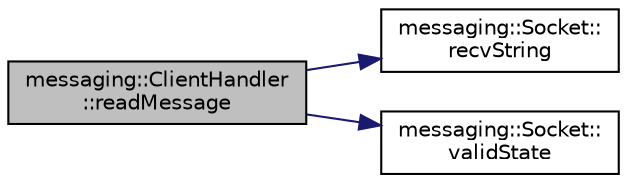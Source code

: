digraph "messaging::ClientHandler::readMessage"
{
 // LATEX_PDF_SIZE
  edge [fontname="Helvetica",fontsize="10",labelfontname="Helvetica",labelfontsize="10"];
  node [fontname="Helvetica",fontsize="10",shape=record];
  rankdir="LR";
  Node1 [label="messaging::ClientHandler\l::readMessage",height=0.2,width=0.4,color="black", fillcolor="grey75", style="filled", fontcolor="black",tooltip=" "];
  Node1 -> Node2 [color="midnightblue",fontsize="10",style="solid",fontname="Helvetica"];
  Node2 [label="messaging::Socket::\lrecvString",height=0.2,width=0.4,color="black", fillcolor="white", style="filled",URL="$classmessaging_1_1_socket.html#afe9fd5caa0adc74de17c6fcb0a3c1ca3",tooltip=" "];
  Node1 -> Node3 [color="midnightblue",fontsize="10",style="solid",fontname="Helvetica"];
  Node3 [label="messaging::Socket::\lvalidState",height=0.2,width=0.4,color="black", fillcolor="white", style="filled",URL="$classmessaging_1_1_socket.html#aae184f74fc6f9c693fc3a3394d3c0036",tooltip=" "];
}
